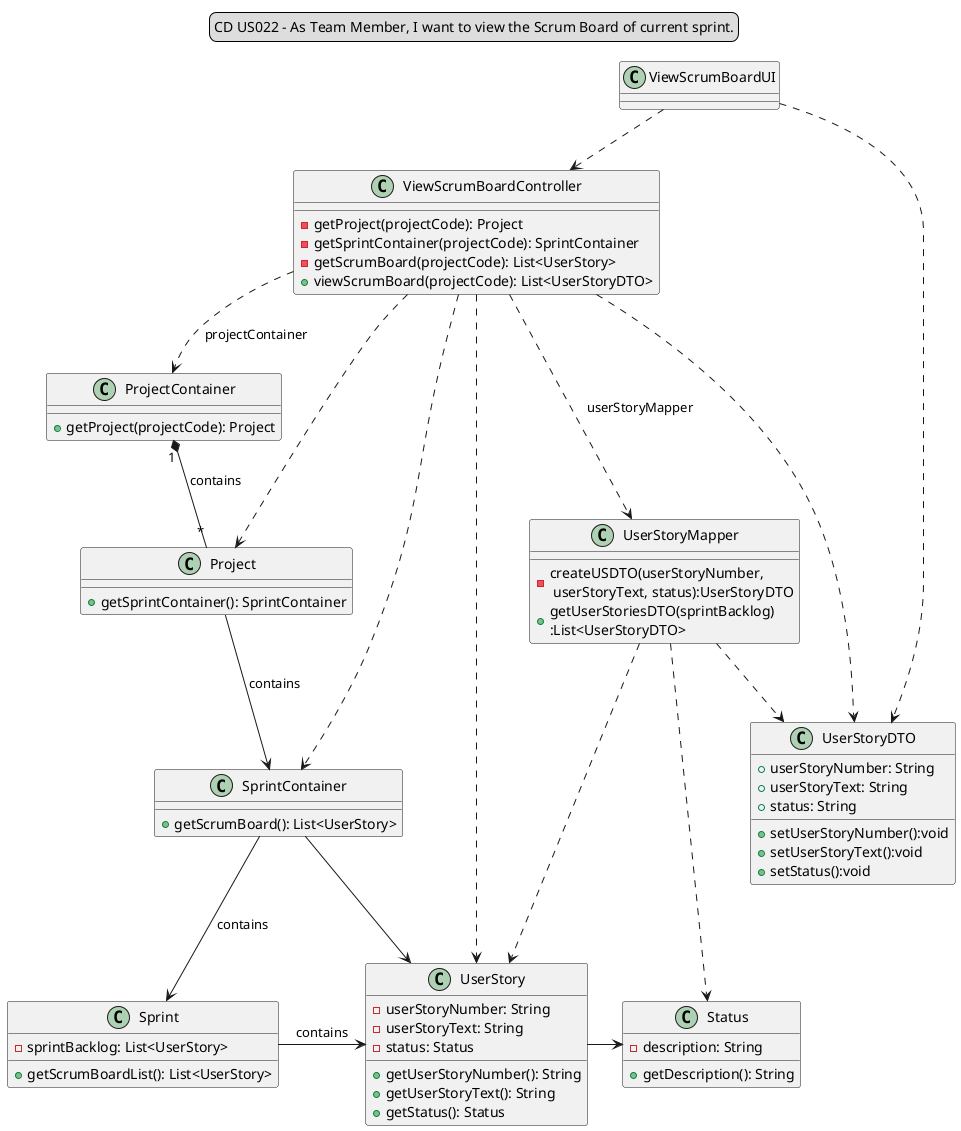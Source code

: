 @startuml

legend top
CD US022 - As Team Member, I want to view the Scrum Board of current sprint.
end legend

ViewScrumBoardUI ..> ViewScrumBoardController
ViewScrumBoardUI ..> UserStoryDTO
ViewScrumBoardController ..> ProjectContainer: projectContainer
ViewScrumBoardController ...> Project
ViewScrumBoardController ...> SprintContainer
ViewScrumBoardController ...> UserStory
ViewScrumBoardController ...> UserStoryDTO
ViewScrumBoardController ...> UserStoryMapper: userStoryMapper
ProjectContainer "1"*--"*" Project :contains
Project --> SprintContainer: contains
SprintContainer --> Sprint: contains
SprintContainer --> UserStory
Sprint -> UserStory: contains
UserStory -> Status
UserStoryMapper .> UserStory
UserStoryMapper ..> UserStoryDTO
UserStoryMapper ..> Status


class ViewScrumBoardController {
-getProject(projectCode): Project
-getSprintContainer(projectCode): SprintContainer
-getScrumBoard(projectCode): List<UserStory>
+viewScrumBoard(projectCode): List<UserStoryDTO>
}

class UserStoryMapper {
- createUSDTO(userStoryNumber,\n userStoryText, status):UserStoryDTO
+ getUserStoriesDTO(sprintBacklog)\n:List<UserStoryDTO>
}

class UserStoryDTO {
+ userStoryNumber: String
+ userStoryText: String
+ status: String
+ setUserStoryNumber():void
+ setUserStoryText():void
+ setStatus():void
}

class ProjectContainer {
+getProject(projectCode): Project
}

class Project {
+getSprintContainer(): SprintContainer
}

class SprintContainer{
+getScrumBoard(): List<UserStory>
}

class Sprint{
- sprintBacklog: List<UserStory>
+ getScrumBoardList(): List<UserStory>
}

class UserStory {
-userStoryNumber: String
-userStoryText: String
-status: Status
+ getUserStoryNumber(): String
+ getUserStoryText(): String
+ getStatus(): Status
}

class Status {
-description: String
+getDescription(): String
}

@enduml